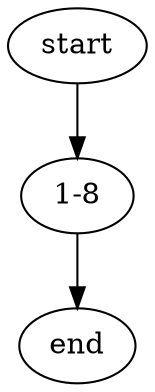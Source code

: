 # ============== ILOC CODE ============== 
# 1: loadI 2 => r1 
# 2: loadI 2 => r2 
# 3: div r1, r2 => r3 
# 4: loadI 4 => r4 
# 5: mult r3, r4 => r5 
# 6: loadI 5 => r6 
# 7: add r5, r6 => r7 
# 8: storeAI r7 => rfp, 0 

digraph G { 
	start -> "1-8"; 
	"1-8" -> end; 
} 
